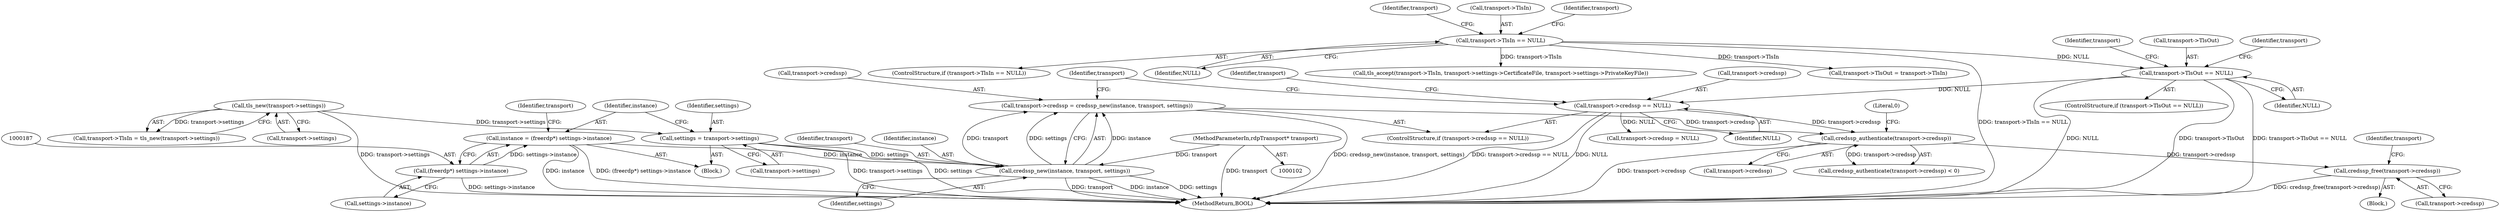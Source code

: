 digraph "0_FreeRDP_0773bb9303d24473fe1185d85a424dfe159aff53_1@API" {
"1000216" [label="(Call,credssp_free(transport->credssp))"];
"1000207" [label="(Call,credssp_authenticate(transport->credssp))"];
"1000192" [label="(Call,transport->credssp == NULL)"];
"1000122" [label="(Call,transport->TlsOut == NULL)"];
"1000108" [label="(Call,transport->TlsIn == NULL)"];
"1000197" [label="(Call,transport->credssp = credssp_new(instance, transport, settings))"];
"1000201" [label="(Call,credssp_new(instance, transport, settings))"];
"1000184" [label="(Call,instance = (freerdp*) settings->instance)"];
"1000186" [label="(Call,(freerdp*) settings->instance)"];
"1000103" [label="(MethodParameterIn,rdpTransport* transport)"];
"1000179" [label="(Call,settings = transport->settings)"];
"1000117" [label="(Call,tls_new(transport->settings))"];
"1000185" [label="(Identifier,instance)"];
"1000217" [label="(Call,transport->credssp)"];
"1000198" [label="(Call,transport->credssp)"];
"1000104" [label="(Block,)"];
"1000197" [label="(Call,transport->credssp = credssp_new(instance, transport, settings))"];
"1000129" [label="(Identifier,transport)"];
"1000103" [label="(MethodParameterIn,rdpTransport* transport)"];
"1000191" [label="(ControlStructure,if (transport->credssp == NULL))"];
"1000115" [label="(Identifier,transport)"];
"1000201" [label="(Call,credssp_new(instance, transport, settings))"];
"1000127" [label="(Call,transport->TlsOut = transport->TlsIn)"];
"1000122" [label="(Call,transport->TlsOut == NULL)"];
"1000194" [label="(Identifier,transport)"];
"1000199" [label="(Identifier,transport)"];
"1000108" [label="(Call,transport->TlsIn == NULL)"];
"1000204" [label="(Identifier,settings)"];
"1000179" [label="(Call,settings = transport->settings)"];
"1000211" [label="(Literal,0)"];
"1000216" [label="(Call,credssp_free(transport->credssp))"];
"1000209" [label="(Identifier,transport)"];
"1000192" [label="(Call,transport->credssp == NULL)"];
"1000136" [label="(Identifier,transport)"];
"1000229" [label="(MethodReturn,BOOL)"];
"1000107" [label="(ControlStructure,if (transport->TlsIn == NULL))"];
"1000109" [label="(Call,transport->TlsIn)"];
"1000203" [label="(Identifier,transport)"];
"1000188" [label="(Call,settings->instance)"];
"1000181" [label="(Call,transport->settings)"];
"1000196" [label="(Identifier,NULL)"];
"1000206" [label="(Call,credssp_authenticate(transport->credssp) < 0)"];
"1000121" [label="(ControlStructure,if (transport->TlsOut == NULL))"];
"1000117" [label="(Call,tls_new(transport->settings))"];
"1000184" [label="(Call,instance = (freerdp*) settings->instance)"];
"1000222" [label="(Identifier,transport)"];
"1000113" [label="(Call,transport->TlsIn = tls_new(transport->settings))"];
"1000112" [label="(Identifier,NULL)"];
"1000208" [label="(Call,transport->credssp)"];
"1000186" [label="(Call,(freerdp*) settings->instance)"];
"1000220" [label="(Call,transport->credssp = NULL)"];
"1000126" [label="(Identifier,NULL)"];
"1000180" [label="(Identifier,settings)"];
"1000193" [label="(Call,transport->credssp)"];
"1000212" [label="(Block,)"];
"1000152" [label="(Call,tls_accept(transport->TlsIn, transport->settings->CertificateFile, transport->settings->PrivateKeyFile))"];
"1000207" [label="(Call,credssp_authenticate(transport->credssp))"];
"1000118" [label="(Call,transport->settings)"];
"1000123" [label="(Call,transport->TlsOut)"];
"1000124" [label="(Identifier,transport)"];
"1000202" [label="(Identifier,instance)"];
"1000216" -> "1000212"  [label="AST: "];
"1000216" -> "1000217"  [label="CFG: "];
"1000217" -> "1000216"  [label="AST: "];
"1000222" -> "1000216"  [label="CFG: "];
"1000216" -> "1000229"  [label="DDG: credssp_free(transport->credssp)"];
"1000207" -> "1000216"  [label="DDG: transport->credssp"];
"1000207" -> "1000206"  [label="AST: "];
"1000207" -> "1000208"  [label="CFG: "];
"1000208" -> "1000207"  [label="AST: "];
"1000211" -> "1000207"  [label="CFG: "];
"1000207" -> "1000229"  [label="DDG: transport->credssp"];
"1000207" -> "1000206"  [label="DDG: transport->credssp"];
"1000192" -> "1000207"  [label="DDG: transport->credssp"];
"1000197" -> "1000207"  [label="DDG: transport->credssp"];
"1000192" -> "1000191"  [label="AST: "];
"1000192" -> "1000196"  [label="CFG: "];
"1000193" -> "1000192"  [label="AST: "];
"1000196" -> "1000192"  [label="AST: "];
"1000199" -> "1000192"  [label="CFG: "];
"1000209" -> "1000192"  [label="CFG: "];
"1000192" -> "1000229"  [label="DDG: NULL"];
"1000192" -> "1000229"  [label="DDG: transport->credssp == NULL"];
"1000122" -> "1000192"  [label="DDG: NULL"];
"1000192" -> "1000220"  [label="DDG: NULL"];
"1000122" -> "1000121"  [label="AST: "];
"1000122" -> "1000126"  [label="CFG: "];
"1000123" -> "1000122"  [label="AST: "];
"1000126" -> "1000122"  [label="AST: "];
"1000129" -> "1000122"  [label="CFG: "];
"1000136" -> "1000122"  [label="CFG: "];
"1000122" -> "1000229"  [label="DDG: NULL"];
"1000122" -> "1000229"  [label="DDG: transport->TlsOut"];
"1000122" -> "1000229"  [label="DDG: transport->TlsOut == NULL"];
"1000108" -> "1000122"  [label="DDG: NULL"];
"1000108" -> "1000107"  [label="AST: "];
"1000108" -> "1000112"  [label="CFG: "];
"1000109" -> "1000108"  [label="AST: "];
"1000112" -> "1000108"  [label="AST: "];
"1000115" -> "1000108"  [label="CFG: "];
"1000124" -> "1000108"  [label="CFG: "];
"1000108" -> "1000229"  [label="DDG: transport->TlsIn == NULL"];
"1000108" -> "1000127"  [label="DDG: transport->TlsIn"];
"1000108" -> "1000152"  [label="DDG: transport->TlsIn"];
"1000197" -> "1000191"  [label="AST: "];
"1000197" -> "1000201"  [label="CFG: "];
"1000198" -> "1000197"  [label="AST: "];
"1000201" -> "1000197"  [label="AST: "];
"1000209" -> "1000197"  [label="CFG: "];
"1000197" -> "1000229"  [label="DDG: credssp_new(instance, transport, settings)"];
"1000201" -> "1000197"  [label="DDG: instance"];
"1000201" -> "1000197"  [label="DDG: transport"];
"1000201" -> "1000197"  [label="DDG: settings"];
"1000201" -> "1000204"  [label="CFG: "];
"1000202" -> "1000201"  [label="AST: "];
"1000203" -> "1000201"  [label="AST: "];
"1000204" -> "1000201"  [label="AST: "];
"1000201" -> "1000229"  [label="DDG: transport"];
"1000201" -> "1000229"  [label="DDG: instance"];
"1000201" -> "1000229"  [label="DDG: settings"];
"1000184" -> "1000201"  [label="DDG: instance"];
"1000103" -> "1000201"  [label="DDG: transport"];
"1000179" -> "1000201"  [label="DDG: settings"];
"1000184" -> "1000104"  [label="AST: "];
"1000184" -> "1000186"  [label="CFG: "];
"1000185" -> "1000184"  [label="AST: "];
"1000186" -> "1000184"  [label="AST: "];
"1000194" -> "1000184"  [label="CFG: "];
"1000184" -> "1000229"  [label="DDG: instance"];
"1000184" -> "1000229"  [label="DDG: (freerdp*) settings->instance"];
"1000186" -> "1000184"  [label="DDG: settings->instance"];
"1000186" -> "1000188"  [label="CFG: "];
"1000187" -> "1000186"  [label="AST: "];
"1000188" -> "1000186"  [label="AST: "];
"1000186" -> "1000229"  [label="DDG: settings->instance"];
"1000103" -> "1000102"  [label="AST: "];
"1000103" -> "1000229"  [label="DDG: transport"];
"1000179" -> "1000104"  [label="AST: "];
"1000179" -> "1000181"  [label="CFG: "];
"1000180" -> "1000179"  [label="AST: "];
"1000181" -> "1000179"  [label="AST: "];
"1000185" -> "1000179"  [label="CFG: "];
"1000179" -> "1000229"  [label="DDG: transport->settings"];
"1000179" -> "1000229"  [label="DDG: settings"];
"1000117" -> "1000179"  [label="DDG: transport->settings"];
"1000117" -> "1000113"  [label="AST: "];
"1000117" -> "1000118"  [label="CFG: "];
"1000118" -> "1000117"  [label="AST: "];
"1000113" -> "1000117"  [label="CFG: "];
"1000117" -> "1000229"  [label="DDG: transport->settings"];
"1000117" -> "1000113"  [label="DDG: transport->settings"];
}
